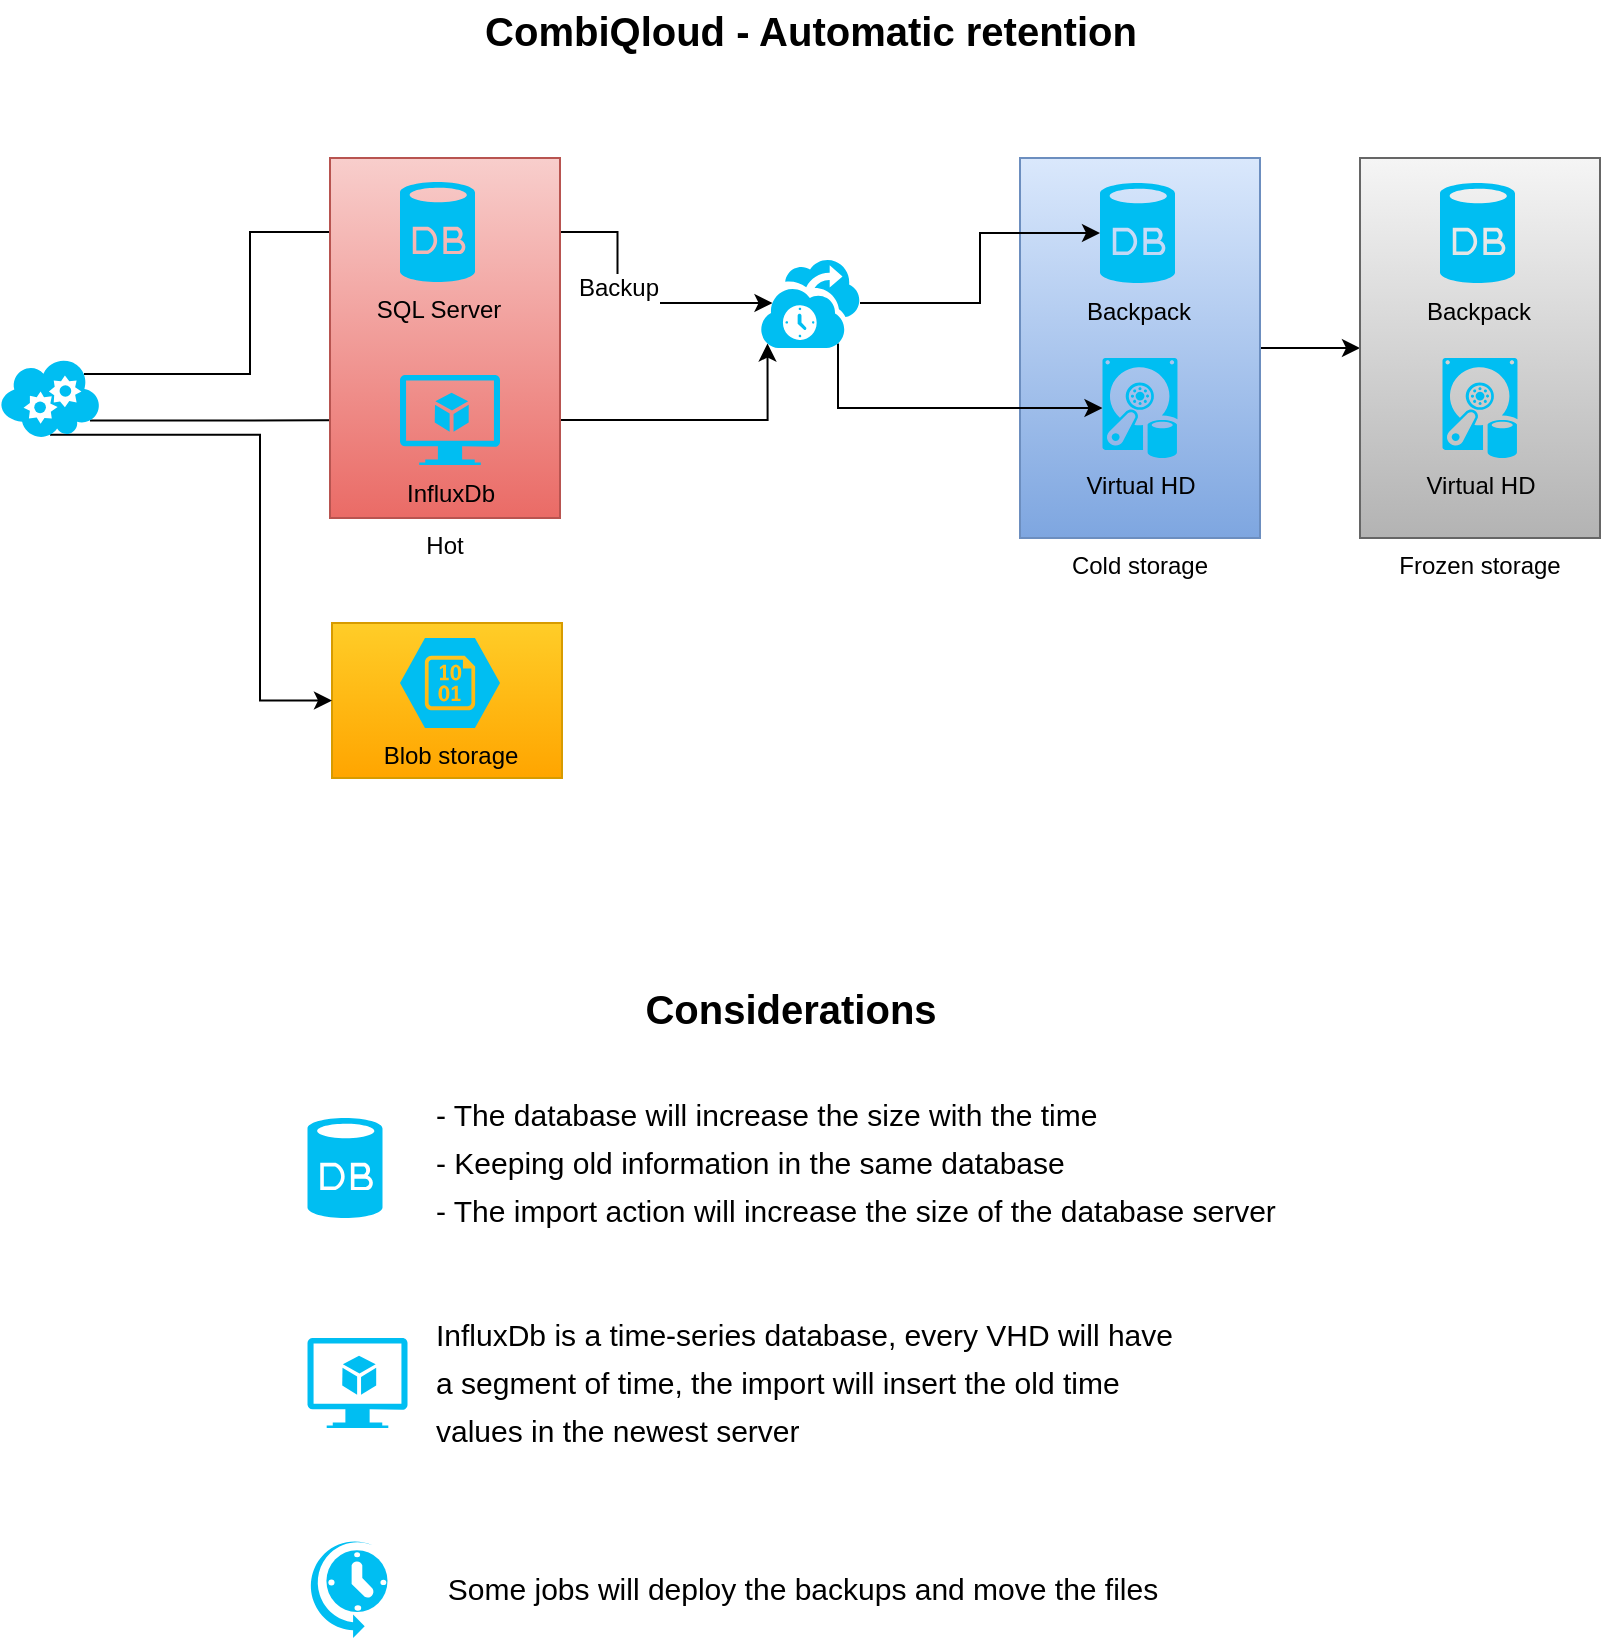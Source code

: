 <mxfile version="12.8.6" type="github">
  <diagram id="-J0KT2BYcmD6b5bWTi_p" name="Page-1">
    <mxGraphModel dx="1382" dy="884" grid="1" gridSize="10" guides="1" tooltips="1" connect="1" arrows="1" fold="1" page="1" pageScale="1" pageWidth="850" pageHeight="1100" math="0" shadow="0">
      <root>
        <mxCell id="0" />
        <mxCell id="1" parent="0" />
        <mxCell id="O5daIoYqZDKL43m7VQ_--5" value="" style="rounded=0;whiteSpace=wrap;html=1;gradientColor=#ffa500;fillColor=#ffcd28;strokeColor=#d79b00;" vertex="1" parent="1">
          <mxGeometry x="196" y="382.5" width="115" height="77.5" as="geometry" />
        </mxCell>
        <mxCell id="O5daIoYqZDKL43m7VQ_--12" style="edgeStyle=orthogonalEdgeStyle;rounded=0;orthogonalLoop=1;jettySize=auto;html=1;exitX=1;exitY=0.5;exitDx=0;exitDy=0;entryX=0;entryY=0.5;entryDx=0;entryDy=0;fontColor=#000000;" edge="1" parent="1" source="H1gSnzTh4Ll-ivpdpBZ--3" target="O5daIoYqZDKL43m7VQ_--9">
          <mxGeometry relative="1" as="geometry" />
        </mxCell>
        <mxCell id="H1gSnzTh4Ll-ivpdpBZ--3" value="Cold storage" style="rounded=0;whiteSpace=wrap;html=1;labelPosition=center;verticalLabelPosition=bottom;align=center;verticalAlign=top;gradientColor=#7ea6e0;fillColor=#dae8fc;strokeColor=#6c8ebf;" parent="1" vertex="1">
          <mxGeometry x="540" y="150" width="120" height="190" as="geometry" />
        </mxCell>
        <mxCell id="H1gSnzTh4Ll-ivpdpBZ--5" style="edgeStyle=orthogonalEdgeStyle;rounded=0;orthogonalLoop=1;jettySize=auto;html=1;entryX=0.125;entryY=0.5;entryDx=0;entryDy=0;entryPerimeter=0;" parent="1" source="H1gSnzTh4Ll-ivpdpBZ--1" target="H1gSnzTh4Ll-ivpdpBZ--2" edge="1">
          <mxGeometry relative="1" as="geometry" />
        </mxCell>
        <mxCell id="O5daIoYqZDKL43m7VQ_--7" value="Backup" style="text;html=1;align=center;verticalAlign=middle;resizable=0;points=[];labelBackgroundColor=#ffffff;fontColor=#000000;" vertex="1" connectable="0" parent="H1gSnzTh4Ll-ivpdpBZ--5">
          <mxGeometry x="0.067" relative="1" as="geometry">
            <mxPoint as="offset" />
          </mxGeometry>
        </mxCell>
        <mxCell id="H1gSnzTh4Ll-ivpdpBZ--6" style="edgeStyle=orthogonalEdgeStyle;rounded=0;orthogonalLoop=1;jettySize=auto;html=1;entryX=0;entryY=0.5;entryDx=0;entryDy=0;entryPerimeter=0;" parent="1" source="H1gSnzTh4Ll-ivpdpBZ--2" target="H1gSnzTh4Ll-ivpdpBZ--4" edge="1">
          <mxGeometry relative="1" as="geometry" />
        </mxCell>
        <mxCell id="H1gSnzTh4Ll-ivpdpBZ--12" style="edgeStyle=orthogonalEdgeStyle;rounded=0;orthogonalLoop=1;jettySize=auto;html=1;exitX=0.78;exitY=0.95;exitDx=0;exitDy=0;exitPerimeter=0;entryX=0;entryY=0.5;entryDx=0;entryDy=0;entryPerimeter=0;" parent="1" source="H1gSnzTh4Ll-ivpdpBZ--2" target="H1gSnzTh4Ll-ivpdpBZ--9" edge="1">
          <mxGeometry relative="1" as="geometry">
            <Array as="points">
              <mxPoint x="449" y="275" />
            </Array>
          </mxGeometry>
        </mxCell>
        <mxCell id="H1gSnzTh4Ll-ivpdpBZ--2" value="" style="verticalLabelPosition=bottom;html=1;verticalAlign=top;align=center;strokeColor=none;fillColor=#00BEF2;shape=mxgraph.azure.backup_service;" parent="1" vertex="1">
          <mxGeometry x="410" y="200" width="50" height="45" as="geometry" />
        </mxCell>
        <mxCell id="H1gSnzTh4Ll-ivpdpBZ--4" value="Backpack" style="verticalLabelPosition=bottom;html=1;verticalAlign=top;align=center;strokeColor=none;fillColor=#00BEF2;shape=mxgraph.azure.database;" parent="1" vertex="1">
          <mxGeometry x="580" y="162.5" width="37.5" height="50" as="geometry" />
        </mxCell>
        <mxCell id="H1gSnzTh4Ll-ivpdpBZ--7" value="Blob storage" style="verticalLabelPosition=bottom;html=1;verticalAlign=top;align=center;strokeColor=none;fillColor=#00BEF2;shape=mxgraph.azure.storage_blob;" parent="1" vertex="1">
          <mxGeometry x="230" y="390" width="50" height="45" as="geometry" />
        </mxCell>
        <mxCell id="O5daIoYqZDKL43m7VQ_--1" style="edgeStyle=orthogonalEdgeStyle;rounded=0;orthogonalLoop=1;jettySize=auto;html=1;exitX=0.84;exitY=0.2;exitDx=0;exitDy=0;exitPerimeter=0;entryX=0;entryY=0.5;entryDx=0;entryDy=0;entryPerimeter=0;" edge="1" parent="1" source="H1gSnzTh4Ll-ivpdpBZ--8" target="H1gSnzTh4Ll-ivpdpBZ--1">
          <mxGeometry relative="1" as="geometry" />
        </mxCell>
        <mxCell id="O5daIoYqZDKL43m7VQ_--2" style="edgeStyle=orthogonalEdgeStyle;rounded=0;orthogonalLoop=1;jettySize=auto;html=1;exitX=0.9;exitY=0.78;exitDx=0;exitDy=0;exitPerimeter=0;entryX=0;entryY=0.5;entryDx=0;entryDy=0;entryPerimeter=0;" edge="1" parent="1" source="H1gSnzTh4Ll-ivpdpBZ--8" target="H1gSnzTh4Ll-ivpdpBZ--10">
          <mxGeometry relative="1" as="geometry" />
        </mxCell>
        <mxCell id="O5daIoYqZDKL43m7VQ_--6" style="edgeStyle=orthogonalEdgeStyle;rounded=0;orthogonalLoop=1;jettySize=auto;html=1;exitX=0.5;exitY=0.96;exitDx=0;exitDy=0;exitPerimeter=0;entryX=0;entryY=0.5;entryDx=0;entryDy=0;fontColor=#000000;" edge="1" parent="1" source="H1gSnzTh4Ll-ivpdpBZ--8" target="O5daIoYqZDKL43m7VQ_--5">
          <mxGeometry relative="1" as="geometry">
            <Array as="points">
              <mxPoint x="160" y="288" />
              <mxPoint x="160" y="421" />
            </Array>
          </mxGeometry>
        </mxCell>
        <mxCell id="H1gSnzTh4Ll-ivpdpBZ--8" value="" style="verticalLabelPosition=bottom;html=1;verticalAlign=top;align=center;strokeColor=none;fillColor=#00BEF2;shape=mxgraph.azure.cloud_service;" parent="1" vertex="1">
          <mxGeometry x="30" y="250" width="50" height="40" as="geometry" />
        </mxCell>
        <mxCell id="H1gSnzTh4Ll-ivpdpBZ--9" value="Virtual HD" style="verticalLabelPosition=bottom;html=1;verticalAlign=top;align=center;strokeColor=none;fillColor=#00BEF2;shape=mxgraph.azure.vhd_data_disk;pointerEvents=1;" parent="1" vertex="1">
          <mxGeometry x="581.25" y="250" width="37.5" height="50" as="geometry" />
        </mxCell>
        <mxCell id="H1gSnzTh4Ll-ivpdpBZ--11" style="edgeStyle=orthogonalEdgeStyle;rounded=0;orthogonalLoop=1;jettySize=auto;html=1;entryX=0.075;entryY=0.95;entryDx=0;entryDy=0;entryPerimeter=0;" parent="1" source="H1gSnzTh4Ll-ivpdpBZ--10" target="H1gSnzTh4Ll-ivpdpBZ--2" edge="1">
          <mxGeometry relative="1" as="geometry" />
        </mxCell>
        <mxCell id="O5daIoYqZDKL43m7VQ_--4" value="" style="group;fontColor=#000000;" vertex="1" connectable="0" parent="1">
          <mxGeometry x="195" y="250" width="115" height="80" as="geometry" />
        </mxCell>
        <mxCell id="O5daIoYqZDKL43m7VQ_--3" value="Hot" style="rounded=0;whiteSpace=wrap;html=1;fillColor=#f8cecc;strokeColor=#b85450;labelPosition=center;verticalLabelPosition=bottom;align=center;verticalAlign=top;gradientColor=#ea6b66;fontColor=#000000;" vertex="1" parent="O5daIoYqZDKL43m7VQ_--4">
          <mxGeometry y="-100" width="115" height="180" as="geometry" />
        </mxCell>
        <mxCell id="H1gSnzTh4Ll-ivpdpBZ--10" value="&lt;font&gt;InfluxDb&lt;/font&gt;" style="verticalLabelPosition=bottom;html=1;verticalAlign=top;align=center;strokeColor=none;fillColor=#00BEF2;shape=mxgraph.azure.virtual_machine_feature;pointerEvents=1;fontColor=#000000;" parent="O5daIoYqZDKL43m7VQ_--4" vertex="1">
          <mxGeometry x="35" y="8.5" width="50" height="45" as="geometry" />
        </mxCell>
        <mxCell id="H1gSnzTh4Ll-ivpdpBZ--1" value="SQL Server" style="verticalLabelPosition=bottom;html=1;verticalAlign=top;align=center;strokeColor=none;fillColor=#00BEF2;shape=mxgraph.azure.database;fontColor=#000000;" parent="1" vertex="1">
          <mxGeometry x="230" y="162" width="37.5" height="50" as="geometry" />
        </mxCell>
        <mxCell id="O5daIoYqZDKL43m7VQ_--8" value="CombiQloud - Automatic retention" style="text;html=1;align=center;verticalAlign=middle;resizable=0;points=[];autosize=1;fontColor=#000000;fontSize=20;fontStyle=1" vertex="1" parent="1">
          <mxGeometry x="265" y="71" width="340" height="30" as="geometry" />
        </mxCell>
        <mxCell id="O5daIoYqZDKL43m7VQ_--9" value="Frozen storage" style="rounded=0;whiteSpace=wrap;html=1;labelPosition=center;verticalLabelPosition=bottom;align=center;verticalAlign=top;gradientColor=#b3b3b3;fillColor=#f5f5f5;strokeColor=#666666;" vertex="1" parent="1">
          <mxGeometry x="710" y="150" width="120" height="190" as="geometry" />
        </mxCell>
        <mxCell id="O5daIoYqZDKL43m7VQ_--10" value="Backpack" style="verticalLabelPosition=bottom;html=1;verticalAlign=top;align=center;strokeColor=none;fillColor=#00BEF2;shape=mxgraph.azure.database;" vertex="1" parent="1">
          <mxGeometry x="750" y="162.5" width="37.5" height="50" as="geometry" />
        </mxCell>
        <mxCell id="O5daIoYqZDKL43m7VQ_--11" value="Virtual HD" style="verticalLabelPosition=bottom;html=1;verticalAlign=top;align=center;strokeColor=none;fillColor=#00BEF2;shape=mxgraph.azure.vhd_data_disk;pointerEvents=1;" vertex="1" parent="1">
          <mxGeometry x="751.25" y="250" width="37.5" height="50" as="geometry" />
        </mxCell>
        <mxCell id="O5daIoYqZDKL43m7VQ_--13" value="Considerations" style="text;html=1;align=center;verticalAlign=middle;resizable=0;points=[];autosize=1;fontSize=20;fontColor=#000000;fontStyle=1" vertex="1" parent="1">
          <mxGeometry x="345" y="560" width="160" height="30" as="geometry" />
        </mxCell>
        <mxCell id="O5daIoYqZDKL43m7VQ_--14" value="" style="verticalLabelPosition=bottom;html=1;verticalAlign=top;align=center;strokeColor=none;fillColor=#00BEF2;shape=mxgraph.azure.database;fontSize=20;fontColor=#000000;" vertex="1" parent="1">
          <mxGeometry x="183.75" y="630" width="37.5" height="50" as="geometry" />
        </mxCell>
        <mxCell id="O5daIoYqZDKL43m7VQ_--15" value="&lt;font style=&quot;font-size: 15px&quot;&gt;- The database will increase the size with the time&lt;br&gt;- Keeping old information in the same database&lt;br&gt;- The import action will increase the size of the database server&lt;br&gt;&lt;/font&gt;" style="text;html=1;align=left;verticalAlign=middle;resizable=0;points=[];autosize=1;fontSize=20;fontColor=#000000;" vertex="1" parent="1">
          <mxGeometry x="246.25" y="610" width="440" height="80" as="geometry" />
        </mxCell>
        <mxCell id="O5daIoYqZDKL43m7VQ_--16" value="" style="verticalLabelPosition=bottom;html=1;verticalAlign=top;align=center;strokeColor=none;fillColor=#00BEF2;shape=mxgraph.azure.virtual_machine_feature;pointerEvents=1;fontSize=20;fontColor=#000000;" vertex="1" parent="1">
          <mxGeometry x="183.75" y="740" width="50" height="45" as="geometry" />
        </mxCell>
        <mxCell id="O5daIoYqZDKL43m7VQ_--17" value="&lt;font style=&quot;font-size: 15px&quot;&gt;InfluxDb is a time-series database, every VHD will have &lt;br&gt;a segment of time, the import will insert the old time &lt;br&gt;values in the newest server&lt;/font&gt;" style="text;html=1;align=left;verticalAlign=middle;resizable=0;points=[];autosize=1;fontSize=20;fontColor=#000000;" vertex="1" parent="1">
          <mxGeometry x="246.25" y="720" width="380" height="80" as="geometry" />
        </mxCell>
        <mxCell id="O5daIoYqZDKL43m7VQ_--19" value="" style="verticalLabelPosition=bottom;html=1;verticalAlign=top;align=center;strokeColor=none;fillColor=#00BEF2;shape=mxgraph.azure.scheduler;pointerEvents=1;fontSize=20;fontColor=#000000;" vertex="1" parent="1">
          <mxGeometry x="183.75" y="840" width="40" height="50" as="geometry" />
        </mxCell>
        <mxCell id="O5daIoYqZDKL43m7VQ_--20" value="Some jobs will deploy the backups and move the files" style="text;html=1;align=center;verticalAlign=middle;resizable=0;points=[];autosize=1;fontSize=15;fontColor=#000000;" vertex="1" parent="1">
          <mxGeometry x="246.25" y="855" width="370" height="20" as="geometry" />
        </mxCell>
      </root>
    </mxGraphModel>
  </diagram>
</mxfile>
